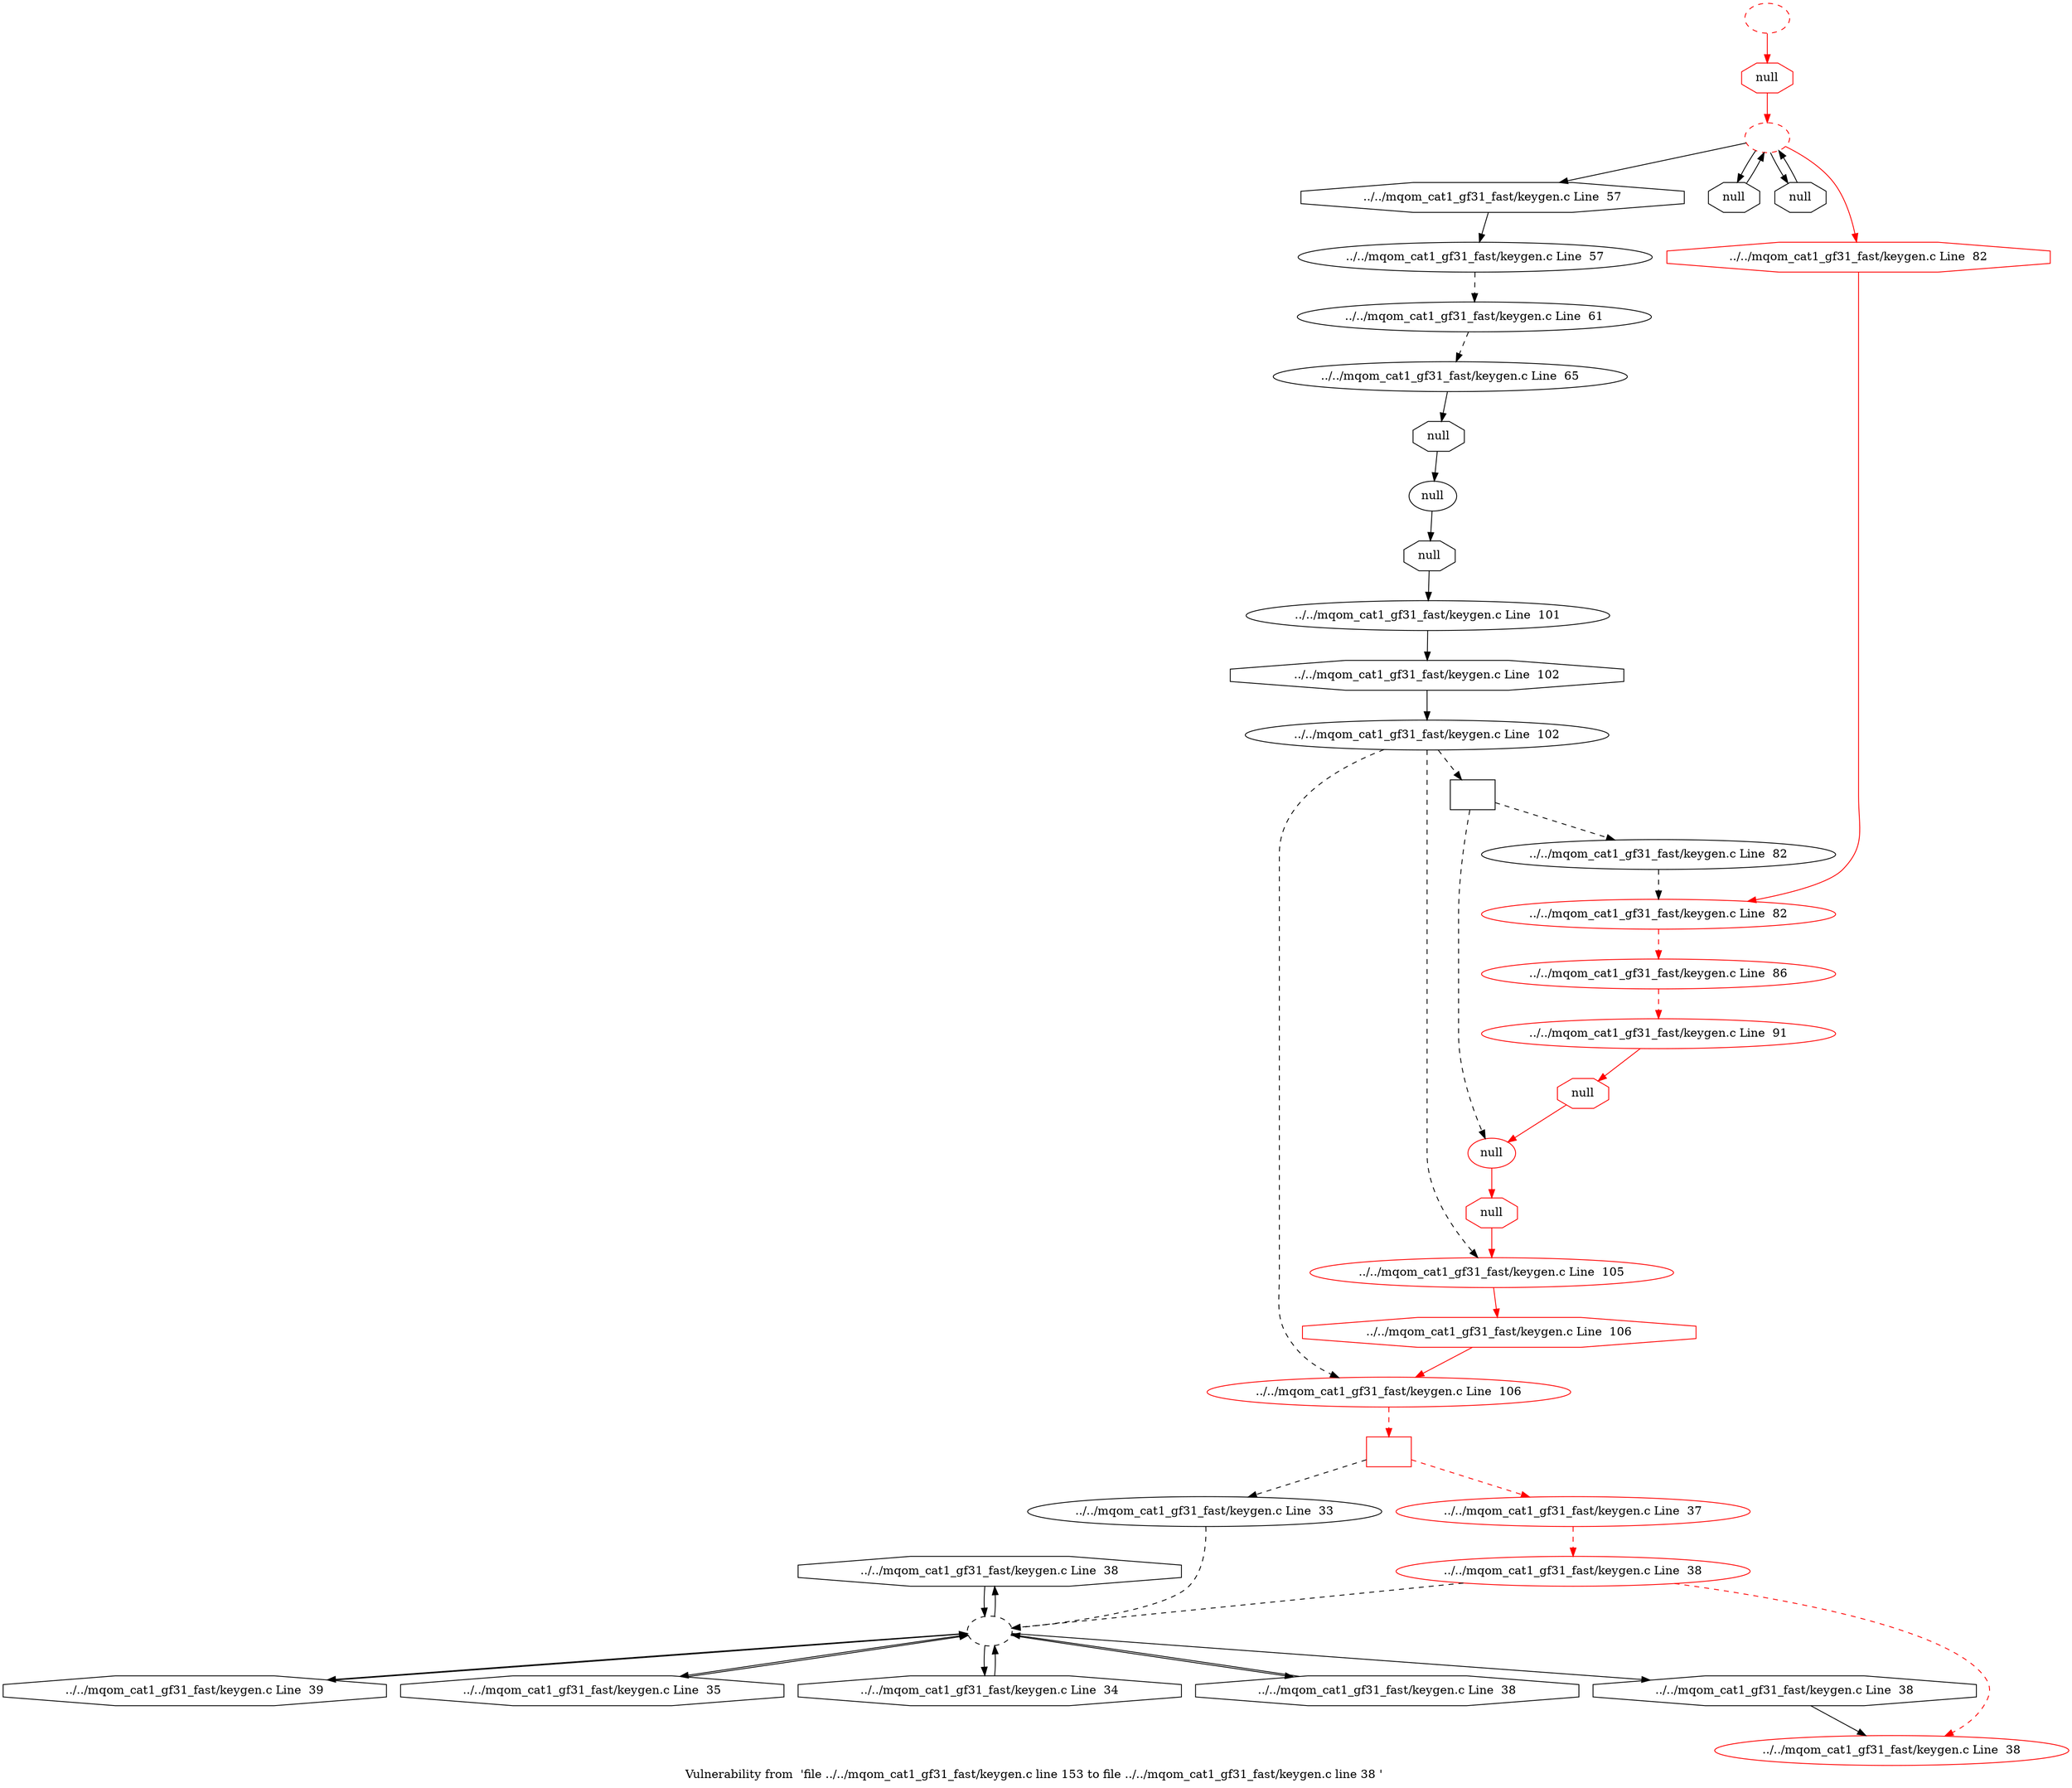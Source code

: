 digraph "Vulnerability from 'file ../../mqom_cat1_gf31_fast/keygen.c line 153 to file ../../mqom_cat1_gf31_fast/keygen.c line 38 '  "{
label="Vulnerability from  'file ../../mqom_cat1_gf31_fast/keygen.c line 153 to file ../../mqom_cat1_gf31_fast/keygen.c line 38 ' ";
node_517[shape=octagon,style=solid,label="../../mqom_cat1_gf31_fast/keygen.c Line  38"]
node_512[shape=ellipse,style=dashed,label=""]
"node_517"->"node_512"
node_520[shape=octagon,style=solid,label="../../mqom_cat1_gf31_fast/keygen.c Line  38"]
node_519[shape=ellipse,style=solid,label="../../mqom_cat1_gf31_fast/keygen.c Line  38", color=red]
"node_520"->"node_519"
node_521[shape=octagon,style=solid,label="../../mqom_cat1_gf31_fast/keygen.c Line  39"]
"node_521"->"node_512"
node_522[shape=ellipse,style=solid,label="../../mqom_cat1_gf31_fast/keygen.c Line  57"]
node_525[shape=ellipse,style=solid,label="../../mqom_cat1_gf31_fast/keygen.c Line  61"]
"node_522"->"node_525" [style=dashed]
node_523[shape=octagon,style=solid,label="../../mqom_cat1_gf31_fast/keygen.c Line  57"]
"node_523"->"node_522"
node_524[shape=ellipse,style=dashed,label="", color=red]
"node_524"->"node_523"
node_540[shape=octagon,style=solid,label="null"]
"node_524"->"node_540"
node_545[shape=octagon,style=solid,label="null"]
"node_524"->"node_545"
node_531[shape=octagon,style=solid,label="../../mqom_cat1_gf31_fast/keygen.c Line  82", color=red]
"node_524"->"node_531" [color=red]
node_526[shape=ellipse,style=solid,label="../../mqom_cat1_gf31_fast/keygen.c Line  65"]
"node_525"->"node_526" [style=dashed]
node_516[shape=ellipse,style=solid,label="../../mqom_cat1_gf31_fast/keygen.c Line  38", color=red]
"node_516"->"node_512" [style=dashed]
"node_516"->"node_519" [color=red, style=dashed]
node_515[shape=ellipse,style=solid,label="../../mqom_cat1_gf31_fast/keygen.c Line  37", color=red]
"node_515"->"node_516" [color=red, style=dashed]
node_514[shape=octagon,style=solid,label="../../mqom_cat1_gf31_fast/keygen.c Line  35"]
"node_514"->"node_512"
node_513[shape=octagon,style=solid,label="../../mqom_cat1_gf31_fast/keygen.c Line  34"]
"node_513"->"node_512"
"node_512"->"node_517"
"node_512"->"node_520"
"node_512"->"node_521"
"node_512"->"node_514"
"node_512"->"node_513"
node_518[shape=octagon,style=solid,label="../../mqom_cat1_gf31_fast/keygen.c Line  38"]
"node_512"->"node_518"
node_511[shape=ellipse,style=solid,label="../../mqom_cat1_gf31_fast/keygen.c Line  33"]
"node_511"->"node_512" [style=dashed]
node_534[shape=ellipse,style=solid,label="null", color=red]
node_547[shape=octagon,style=solid,label="null", color=red]
"node_534"->"node_547" [color=red]
node_535[shape=octagon,style=solid,label="null", color=red]
"node_535"->"node_534" [color=red]
node_536[shape=ellipse,style=solid,label="../../mqom_cat1_gf31_fast/keygen.c Line  101"]
node_538[shape=octagon,style=solid,label="../../mqom_cat1_gf31_fast/keygen.c Line  102"]
"node_536"->"node_538"
node_537[shape=ellipse,style=solid,label="../../mqom_cat1_gf31_fast/keygen.c Line  102"]
node_539[shape=ellipse,style=solid,label="../../mqom_cat1_gf31_fast/keygen.c Line  105", color=red]
"node_537"->"node_539" [style=dashed]
node_542[shape=ellipse,style=solid,label="../../mqom_cat1_gf31_fast/keygen.c Line  106", color=red]
"node_537"->"node_542" [style=dashed]
node_548[shape=box,style=solid,label=""]
"node_537"->"node_548" [style=dashed]
"node_538"->"node_537"
node_543[shape=octagon,style=solid,label="../../mqom_cat1_gf31_fast/keygen.c Line  106", color=red]
"node_539"->"node_543" [color=red]
"node_540"->"node_524"
node_541[shape=ellipse,style=dashed,label="", color=red]
node_544[shape=octagon,style=solid,label="null", color=red]
"node_541"->"node_544" [color=red]
node_549[shape=box,style=solid,label="", color=red]
"node_542"->"node_549" [color=red, style=dashed]
"node_543"->"node_542" [color=red]
"node_544"->"node_524" [color=red]
"node_545"->"node_524"
node_546[shape=octagon,style=solid,label="null"]
"node_546"->"node_536"
"node_547"->"node_539" [color=red]
"node_548"->"node_534" [style=dashed]
node_529[shape=ellipse,style=solid,label="../../mqom_cat1_gf31_fast/keygen.c Line  82"]
"node_548"->"node_529" [style=dashed]
"node_549"->"node_515" [color=red, style=dashed]
"node_549"->"node_511" [style=dashed]
node_528[shape=octagon,style=solid,label="null"]
"node_526"->"node_528"
node_527[shape=ellipse,style=solid,label="null"]
"node_527"->"node_546"
"node_528"->"node_527"
node_530[shape=ellipse,style=solid,label="../../mqom_cat1_gf31_fast/keygen.c Line  82", color=red]
"node_529"->"node_530" [style=dashed]
node_532[shape=ellipse,style=solid,label="../../mqom_cat1_gf31_fast/keygen.c Line  86", color=red]
"node_530"->"node_532" [color=red, style=dashed]
"node_531"->"node_530" [color=red]
node_533[shape=ellipse,style=solid,label="../../mqom_cat1_gf31_fast/keygen.c Line  91", color=red]
"node_532"->"node_533" [color=red, style=dashed]
"node_533"->"node_535" [color=red]
"node_518"->"node_512"
}

